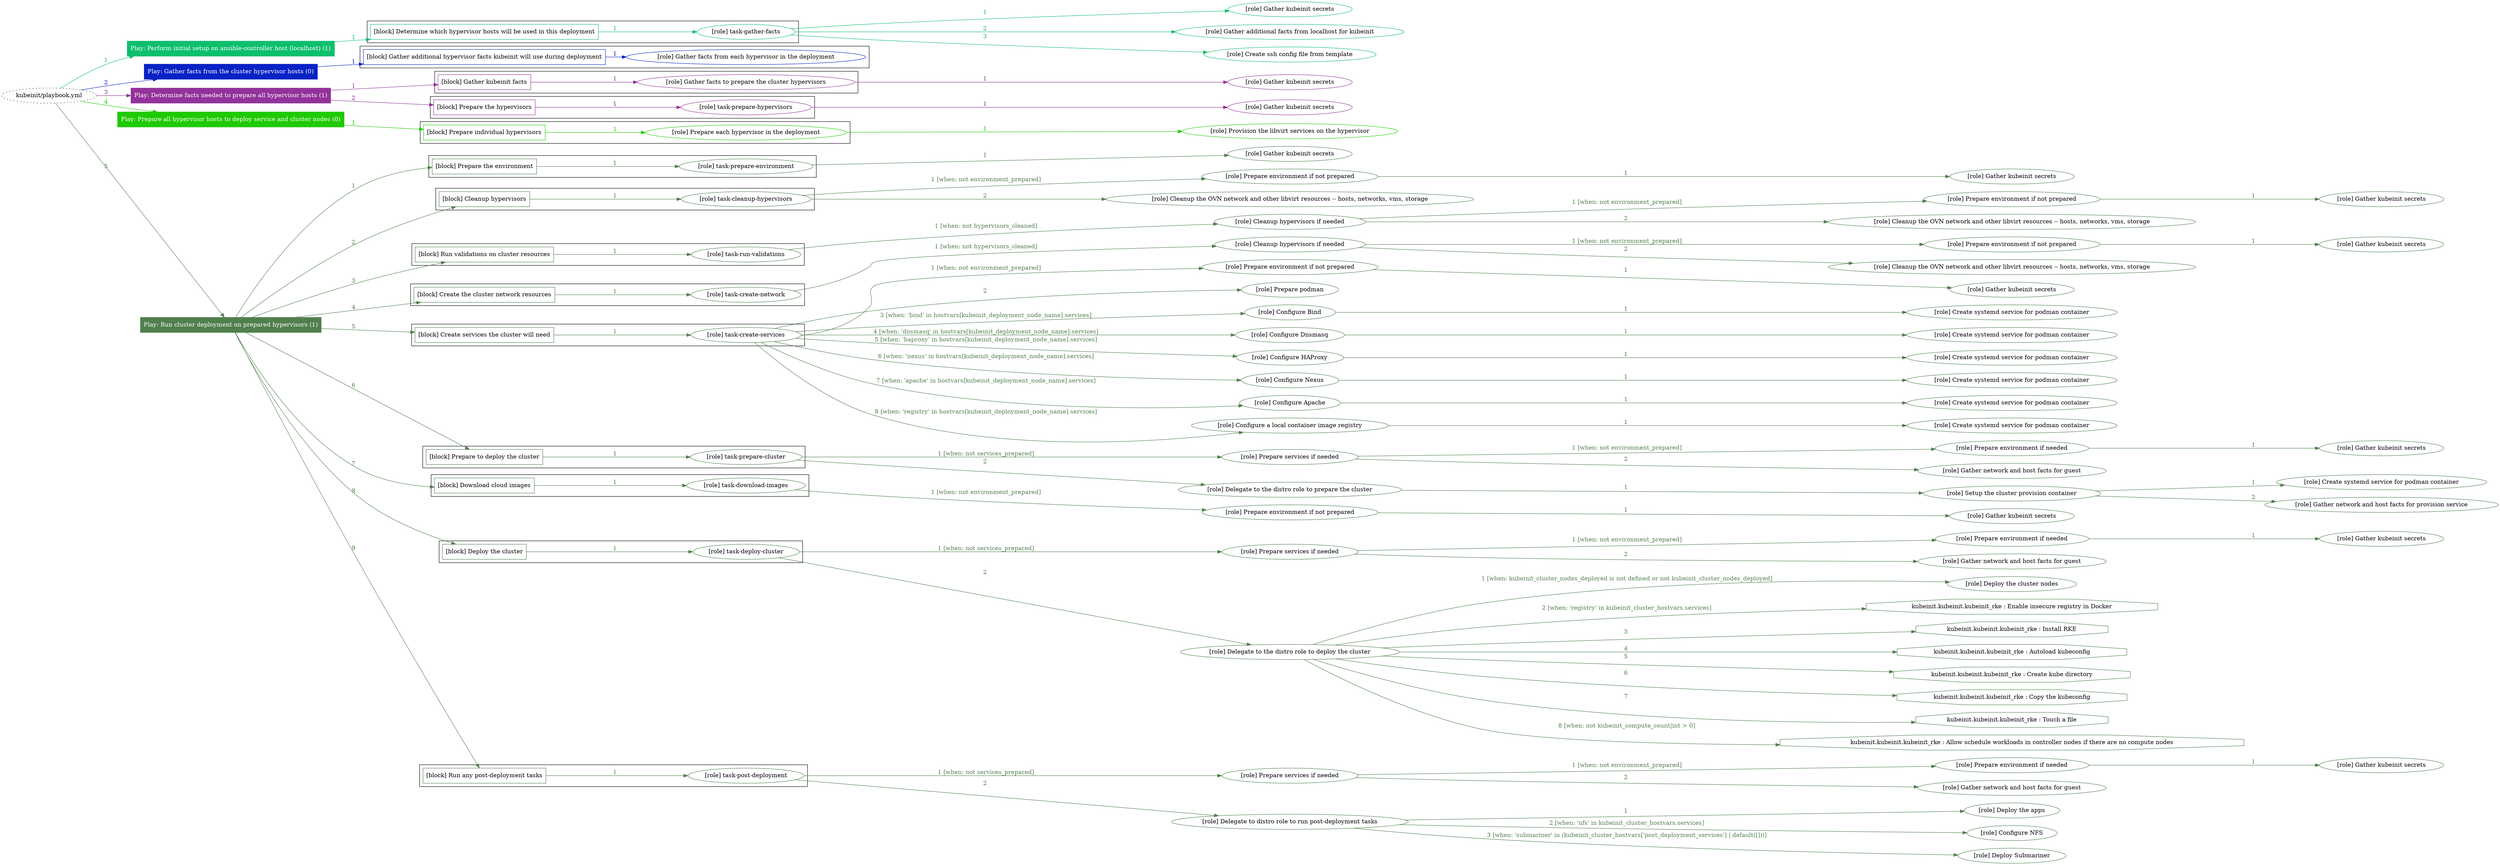 digraph {
	graph [concentrate=true ordering=in rankdir=LR ratio=fill]
	edge [esep=5 sep=10]
	"kubeinit/playbook.yml" [URL="/home/runner/work/kubeinit/kubeinit/kubeinit/playbook.yml" id=playbook_534829f3 style=dotted]
	play_d36ac274 [label="Play: Perform initial setup on ansible-controller host (localhost) (1)" URL="/home/runner/work/kubeinit/kubeinit/kubeinit/playbook.yml" color="#0dbf6c" fontcolor="#ffffff" id=play_d36ac274 shape=box style=filled tooltip=localhost]
	"kubeinit/playbook.yml" -> play_d36ac274 [label="1 " color="#0dbf6c" fontcolor="#0dbf6c" id=edge_fa16ed07 labeltooltip="1 " tooltip="1 "]
	subgraph "Gather kubeinit secrets" {
		role_2096b3a1 [label="[role] Gather kubeinit secrets" URL="/home/runner/.ansible/collections/ansible_collections/kubeinit/kubeinit/roles/kubeinit_prepare/tasks/build_hypervisors_group.yml" color="#0dbf6c" id=role_2096b3a1 tooltip="Gather kubeinit secrets"]
	}
	subgraph "Gather additional facts from localhost for kubeinit" {
		role_68f79070 [label="[role] Gather additional facts from localhost for kubeinit" URL="/home/runner/.ansible/collections/ansible_collections/kubeinit/kubeinit/roles/kubeinit_prepare/tasks/build_hypervisors_group.yml" color="#0dbf6c" id=role_68f79070 tooltip="Gather additional facts from localhost for kubeinit"]
	}
	subgraph "Create ssh config file from template" {
		role_8d2a93db [label="[role] Create ssh config file from template" URL="/home/runner/.ansible/collections/ansible_collections/kubeinit/kubeinit/roles/kubeinit_prepare/tasks/build_hypervisors_group.yml" color="#0dbf6c" id=role_8d2a93db tooltip="Create ssh config file from template"]
	}
	subgraph "task-gather-facts" {
		role_bcc36a5f [label="[role] task-gather-facts" URL="/home/runner/work/kubeinit/kubeinit/kubeinit/playbook.yml" color="#0dbf6c" id=role_bcc36a5f tooltip="task-gather-facts"]
		role_bcc36a5f -> role_2096b3a1 [label="1 " color="#0dbf6c" fontcolor="#0dbf6c" id=edge_47fa83c9 labeltooltip="1 " tooltip="1 "]
		role_bcc36a5f -> role_68f79070 [label="2 " color="#0dbf6c" fontcolor="#0dbf6c" id=edge_10f18ceb labeltooltip="2 " tooltip="2 "]
		role_bcc36a5f -> role_8d2a93db [label="3 " color="#0dbf6c" fontcolor="#0dbf6c" id=edge_bfa0c74d labeltooltip="3 " tooltip="3 "]
	}
	subgraph "Play: Perform initial setup on ansible-controller host (localhost) (1)" {
		play_d36ac274 -> block_0f5e6f19 [label=1 color="#0dbf6c" fontcolor="#0dbf6c" id=edge_cea19a1e labeltooltip=1 tooltip=1]
		subgraph cluster_block_0f5e6f19 {
			block_0f5e6f19 [label="[block] Determine which hypervisor hosts will be used in this deployment" URL="/home/runner/work/kubeinit/kubeinit/kubeinit/playbook.yml" color="#0dbf6c" id=block_0f5e6f19 labeltooltip="Determine which hypervisor hosts will be used in this deployment" shape=box tooltip="Determine which hypervisor hosts will be used in this deployment"]
			block_0f5e6f19 -> role_bcc36a5f [label="1 " color="#0dbf6c" fontcolor="#0dbf6c" id=edge_2598d644 labeltooltip="1 " tooltip="1 "]
		}
	}
	play_f985cacf [label="Play: Gather facts from the cluster hypervisor hosts (0)" URL="/home/runner/work/kubeinit/kubeinit/kubeinit/playbook.yml" color="#0722c5" fontcolor="#ffffff" id=play_f985cacf shape=box style=filled tooltip="Play: Gather facts from the cluster hypervisor hosts (0)"]
	"kubeinit/playbook.yml" -> play_f985cacf [label="2 " color="#0722c5" fontcolor="#0722c5" id=edge_c4701667 labeltooltip="2 " tooltip="2 "]
	subgraph "Gather facts from each hypervisor in the deployment" {
		role_9c35197b [label="[role] Gather facts from each hypervisor in the deployment" URL="/home/runner/work/kubeinit/kubeinit/kubeinit/playbook.yml" color="#0722c5" id=role_9c35197b tooltip="Gather facts from each hypervisor in the deployment"]
	}
	subgraph "Play: Gather facts from the cluster hypervisor hosts (0)" {
		play_f985cacf -> block_d91ae961 [label=1 color="#0722c5" fontcolor="#0722c5" id=edge_f7db43ee labeltooltip=1 tooltip=1]
		subgraph cluster_block_d91ae961 {
			block_d91ae961 [label="[block] Gather additional hypervisor facts kubeinit will use during deployment" URL="/home/runner/work/kubeinit/kubeinit/kubeinit/playbook.yml" color="#0722c5" id=block_d91ae961 labeltooltip="Gather additional hypervisor facts kubeinit will use during deployment" shape=box tooltip="Gather additional hypervisor facts kubeinit will use during deployment"]
			block_d91ae961 -> role_9c35197b [label="1 " color="#0722c5" fontcolor="#0722c5" id=edge_d87defff labeltooltip="1 " tooltip="1 "]
		}
	}
	play_31a50f71 [label="Play: Determine facts needed to prepare all hypervisor hosts (1)" URL="/home/runner/work/kubeinit/kubeinit/kubeinit/playbook.yml" color="#93329a" fontcolor="#ffffff" id=play_31a50f71 shape=box style=filled tooltip=localhost]
	"kubeinit/playbook.yml" -> play_31a50f71 [label="3 " color="#93329a" fontcolor="#93329a" id=edge_928652e3 labeltooltip="3 " tooltip="3 "]
	subgraph "Gather kubeinit secrets" {
		role_9a542c9b [label="[role] Gather kubeinit secrets" URL="/home/runner/.ansible/collections/ansible_collections/kubeinit/kubeinit/roles/kubeinit_prepare/tasks/gather_kubeinit_facts.yml" color="#93329a" id=role_9a542c9b tooltip="Gather kubeinit secrets"]
	}
	subgraph "Gather facts to prepare the cluster hypervisors" {
		role_a3d0c646 [label="[role] Gather facts to prepare the cluster hypervisors" URL="/home/runner/work/kubeinit/kubeinit/kubeinit/playbook.yml" color="#93329a" id=role_a3d0c646 tooltip="Gather facts to prepare the cluster hypervisors"]
		role_a3d0c646 -> role_9a542c9b [label="1 " color="#93329a" fontcolor="#93329a" id=edge_c0b3eb5e labeltooltip="1 " tooltip="1 "]
	}
	subgraph "Gather kubeinit secrets" {
		role_8449ade0 [label="[role] Gather kubeinit secrets" URL="/home/runner/.ansible/collections/ansible_collections/kubeinit/kubeinit/roles/kubeinit_prepare/tasks/gather_kubeinit_facts.yml" color="#93329a" id=role_8449ade0 tooltip="Gather kubeinit secrets"]
	}
	subgraph "task-prepare-hypervisors" {
		role_2cdeb2b5 [label="[role] task-prepare-hypervisors" URL="/home/runner/work/kubeinit/kubeinit/kubeinit/playbook.yml" color="#93329a" id=role_2cdeb2b5 tooltip="task-prepare-hypervisors"]
		role_2cdeb2b5 -> role_8449ade0 [label="1 " color="#93329a" fontcolor="#93329a" id=edge_921b3e92 labeltooltip="1 " tooltip="1 "]
	}
	subgraph "Play: Determine facts needed to prepare all hypervisor hosts (1)" {
		play_31a50f71 -> block_e9dd1170 [label=1 color="#93329a" fontcolor="#93329a" id=edge_1f91d0aa labeltooltip=1 tooltip=1]
		subgraph cluster_block_e9dd1170 {
			block_e9dd1170 [label="[block] Gather kubeinit facts" URL="/home/runner/work/kubeinit/kubeinit/kubeinit/playbook.yml" color="#93329a" id=block_e9dd1170 labeltooltip="Gather kubeinit facts" shape=box tooltip="Gather kubeinit facts"]
			block_e9dd1170 -> role_a3d0c646 [label="1 " color="#93329a" fontcolor="#93329a" id=edge_03e31551 labeltooltip="1 " tooltip="1 "]
		}
		play_31a50f71 -> block_111444a6 [label=2 color="#93329a" fontcolor="#93329a" id=edge_a0b798c1 labeltooltip=2 tooltip=2]
		subgraph cluster_block_111444a6 {
			block_111444a6 [label="[block] Prepare the hypervisors" URL="/home/runner/work/kubeinit/kubeinit/kubeinit/playbook.yml" color="#93329a" id=block_111444a6 labeltooltip="Prepare the hypervisors" shape=box tooltip="Prepare the hypervisors"]
			block_111444a6 -> role_2cdeb2b5 [label="1 " color="#93329a" fontcolor="#93329a" id=edge_6bfab288 labeltooltip="1 " tooltip="1 "]
		}
	}
	play_b441ddf3 [label="Play: Prepare all hypervisor hosts to deploy service and cluster nodes (0)" URL="/home/runner/work/kubeinit/kubeinit/kubeinit/playbook.yml" color="#1eca02" fontcolor="#ffffff" id=play_b441ddf3 shape=box style=filled tooltip="Play: Prepare all hypervisor hosts to deploy service and cluster nodes (0)"]
	"kubeinit/playbook.yml" -> play_b441ddf3 [label="4 " color="#1eca02" fontcolor="#1eca02" id=edge_763994e2 labeltooltip="4 " tooltip="4 "]
	subgraph "Provision the libvirt services on the hypervisor" {
		role_1bc2d309 [label="[role] Provision the libvirt services on the hypervisor" URL="/home/runner/.ansible/collections/ansible_collections/kubeinit/kubeinit/roles/kubeinit_prepare/tasks/prepare_hypervisor.yml" color="#1eca02" id=role_1bc2d309 tooltip="Provision the libvirt services on the hypervisor"]
	}
	subgraph "Prepare each hypervisor in the deployment" {
		role_6a59a870 [label="[role] Prepare each hypervisor in the deployment" URL="/home/runner/work/kubeinit/kubeinit/kubeinit/playbook.yml" color="#1eca02" id=role_6a59a870 tooltip="Prepare each hypervisor in the deployment"]
		role_6a59a870 -> role_1bc2d309 [label="1 " color="#1eca02" fontcolor="#1eca02" id=edge_295a177d labeltooltip="1 " tooltip="1 "]
	}
	subgraph "Play: Prepare all hypervisor hosts to deploy service and cluster nodes (0)" {
		play_b441ddf3 -> block_bdecc3f8 [label=1 color="#1eca02" fontcolor="#1eca02" id=edge_a0ff8b7d labeltooltip=1 tooltip=1]
		subgraph cluster_block_bdecc3f8 {
			block_bdecc3f8 [label="[block] Prepare individual hypervisors" URL="/home/runner/work/kubeinit/kubeinit/kubeinit/playbook.yml" color="#1eca02" id=block_bdecc3f8 labeltooltip="Prepare individual hypervisors" shape=box tooltip="Prepare individual hypervisors"]
			block_bdecc3f8 -> role_6a59a870 [label="1 " color="#1eca02" fontcolor="#1eca02" id=edge_8cc574db labeltooltip="1 " tooltip="1 "]
		}
	}
	play_d108c781 [label="Play: Run cluster deployment on prepared hypervisors (1)" URL="/home/runner/work/kubeinit/kubeinit/kubeinit/playbook.yml" color="#517f4d" fontcolor="#ffffff" id=play_d108c781 shape=box style=filled tooltip=localhost]
	"kubeinit/playbook.yml" -> play_d108c781 [label="5 " color="#517f4d" fontcolor="#517f4d" id=edge_3c8c3e14 labeltooltip="5 " tooltip="5 "]
	subgraph "Gather kubeinit secrets" {
		role_5863d1a1 [label="[role] Gather kubeinit secrets" URL="/home/runner/.ansible/collections/ansible_collections/kubeinit/kubeinit/roles/kubeinit_prepare/tasks/gather_kubeinit_facts.yml" color="#517f4d" id=role_5863d1a1 tooltip="Gather kubeinit secrets"]
	}
	subgraph "task-prepare-environment" {
		role_d643377a [label="[role] task-prepare-environment" URL="/home/runner/work/kubeinit/kubeinit/kubeinit/playbook.yml" color="#517f4d" id=role_d643377a tooltip="task-prepare-environment"]
		role_d643377a -> role_5863d1a1 [label="1 " color="#517f4d" fontcolor="#517f4d" id=edge_77521b56 labeltooltip="1 " tooltip="1 "]
	}
	subgraph "Gather kubeinit secrets" {
		role_9c371a55 [label="[role] Gather kubeinit secrets" URL="/home/runner/.ansible/collections/ansible_collections/kubeinit/kubeinit/roles/kubeinit_prepare/tasks/gather_kubeinit_facts.yml" color="#517f4d" id=role_9c371a55 tooltip="Gather kubeinit secrets"]
	}
	subgraph "Prepare environment if not prepared" {
		role_5224b823 [label="[role] Prepare environment if not prepared" URL="/home/runner/.ansible/collections/ansible_collections/kubeinit/kubeinit/roles/kubeinit_prepare/tasks/cleanup_hypervisors.yml" color="#517f4d" id=role_5224b823 tooltip="Prepare environment if not prepared"]
		role_5224b823 -> role_9c371a55 [label="1 " color="#517f4d" fontcolor="#517f4d" id=edge_21f31296 labeltooltip="1 " tooltip="1 "]
	}
	subgraph "Cleanup the OVN network and other libvirt resources -- hosts, networks, vms, storage" {
		role_ecf95769 [label="[role] Cleanup the OVN network and other libvirt resources -- hosts, networks, vms, storage" URL="/home/runner/.ansible/collections/ansible_collections/kubeinit/kubeinit/roles/kubeinit_prepare/tasks/cleanup_hypervisors.yml" color="#517f4d" id=role_ecf95769 tooltip="Cleanup the OVN network and other libvirt resources -- hosts, networks, vms, storage"]
	}
	subgraph "task-cleanup-hypervisors" {
		role_23894d0d [label="[role] task-cleanup-hypervisors" URL="/home/runner/work/kubeinit/kubeinit/kubeinit/playbook.yml" color="#517f4d" id=role_23894d0d tooltip="task-cleanup-hypervisors"]
		role_23894d0d -> role_5224b823 [label="1 [when: not environment_prepared]" color="#517f4d" fontcolor="#517f4d" id=edge_f1713182 labeltooltip="1 [when: not environment_prepared]" tooltip="1 [when: not environment_prepared]"]
		role_23894d0d -> role_ecf95769 [label="2 " color="#517f4d" fontcolor="#517f4d" id=edge_e0412805 labeltooltip="2 " tooltip="2 "]
	}
	subgraph "Gather kubeinit secrets" {
		role_1393c3bd [label="[role] Gather kubeinit secrets" URL="/home/runner/.ansible/collections/ansible_collections/kubeinit/kubeinit/roles/kubeinit_prepare/tasks/gather_kubeinit_facts.yml" color="#517f4d" id=role_1393c3bd tooltip="Gather kubeinit secrets"]
	}
	subgraph "Prepare environment if not prepared" {
		role_eefb42aa [label="[role] Prepare environment if not prepared" URL="/home/runner/.ansible/collections/ansible_collections/kubeinit/kubeinit/roles/kubeinit_prepare/tasks/cleanup_hypervisors.yml" color="#517f4d" id=role_eefb42aa tooltip="Prepare environment if not prepared"]
		role_eefb42aa -> role_1393c3bd [label="1 " color="#517f4d" fontcolor="#517f4d" id=edge_8df311d9 labeltooltip="1 " tooltip="1 "]
	}
	subgraph "Cleanup the OVN network and other libvirt resources -- hosts, networks, vms, storage" {
		role_a96106b7 [label="[role] Cleanup the OVN network and other libvirt resources -- hosts, networks, vms, storage" URL="/home/runner/.ansible/collections/ansible_collections/kubeinit/kubeinit/roles/kubeinit_prepare/tasks/cleanup_hypervisors.yml" color="#517f4d" id=role_a96106b7 tooltip="Cleanup the OVN network and other libvirt resources -- hosts, networks, vms, storage"]
	}
	subgraph "Cleanup hypervisors if needed" {
		role_12c51da6 [label="[role] Cleanup hypervisors if needed" URL="/home/runner/.ansible/collections/ansible_collections/kubeinit/kubeinit/roles/kubeinit_validations/tasks/main.yml" color="#517f4d" id=role_12c51da6 tooltip="Cleanup hypervisors if needed"]
		role_12c51da6 -> role_eefb42aa [label="1 [when: not environment_prepared]" color="#517f4d" fontcolor="#517f4d" id=edge_1a96284e labeltooltip="1 [when: not environment_prepared]" tooltip="1 [when: not environment_prepared]"]
		role_12c51da6 -> role_a96106b7 [label="2 " color="#517f4d" fontcolor="#517f4d" id=edge_0398f663 labeltooltip="2 " tooltip="2 "]
	}
	subgraph "task-run-validations" {
		role_3b6952d0 [label="[role] task-run-validations" URL="/home/runner/work/kubeinit/kubeinit/kubeinit/playbook.yml" color="#517f4d" id=role_3b6952d0 tooltip="task-run-validations"]
		role_3b6952d0 -> role_12c51da6 [label="1 [when: not hypervisors_cleaned]" color="#517f4d" fontcolor="#517f4d" id=edge_c767174f labeltooltip="1 [when: not hypervisors_cleaned]" tooltip="1 [when: not hypervisors_cleaned]"]
	}
	subgraph "Gather kubeinit secrets" {
		role_ef435933 [label="[role] Gather kubeinit secrets" URL="/home/runner/.ansible/collections/ansible_collections/kubeinit/kubeinit/roles/kubeinit_prepare/tasks/gather_kubeinit_facts.yml" color="#517f4d" id=role_ef435933 tooltip="Gather kubeinit secrets"]
	}
	subgraph "Prepare environment if not prepared" {
		role_55b52a0d [label="[role] Prepare environment if not prepared" URL="/home/runner/.ansible/collections/ansible_collections/kubeinit/kubeinit/roles/kubeinit_prepare/tasks/cleanup_hypervisors.yml" color="#517f4d" id=role_55b52a0d tooltip="Prepare environment if not prepared"]
		role_55b52a0d -> role_ef435933 [label="1 " color="#517f4d" fontcolor="#517f4d" id=edge_35c3ec09 labeltooltip="1 " tooltip="1 "]
	}
	subgraph "Cleanup the OVN network and other libvirt resources -- hosts, networks, vms, storage" {
		role_10c3f44c [label="[role] Cleanup the OVN network and other libvirt resources -- hosts, networks, vms, storage" URL="/home/runner/.ansible/collections/ansible_collections/kubeinit/kubeinit/roles/kubeinit_prepare/tasks/cleanup_hypervisors.yml" color="#517f4d" id=role_10c3f44c tooltip="Cleanup the OVN network and other libvirt resources -- hosts, networks, vms, storage"]
	}
	subgraph "Cleanup hypervisors if needed" {
		role_52e2f016 [label="[role] Cleanup hypervisors if needed" URL="/home/runner/.ansible/collections/ansible_collections/kubeinit/kubeinit/roles/kubeinit_libvirt/tasks/create_network.yml" color="#517f4d" id=role_52e2f016 tooltip="Cleanup hypervisors if needed"]
		role_52e2f016 -> role_55b52a0d [label="1 [when: not environment_prepared]" color="#517f4d" fontcolor="#517f4d" id=edge_3da43dc6 labeltooltip="1 [when: not environment_prepared]" tooltip="1 [when: not environment_prepared]"]
		role_52e2f016 -> role_10c3f44c [label="2 " color="#517f4d" fontcolor="#517f4d" id=edge_751b3647 labeltooltip="2 " tooltip="2 "]
	}
	subgraph "task-create-network" {
		role_918d4967 [label="[role] task-create-network" URL="/home/runner/work/kubeinit/kubeinit/kubeinit/playbook.yml" color="#517f4d" id=role_918d4967 tooltip="task-create-network"]
		role_918d4967 -> role_52e2f016 [label="1 [when: not hypervisors_cleaned]" color="#517f4d" fontcolor="#517f4d" id=edge_f634c2c3 labeltooltip="1 [when: not hypervisors_cleaned]" tooltip="1 [when: not hypervisors_cleaned]"]
	}
	subgraph "Gather kubeinit secrets" {
		role_0665a4d7 [label="[role] Gather kubeinit secrets" URL="/home/runner/.ansible/collections/ansible_collections/kubeinit/kubeinit/roles/kubeinit_prepare/tasks/gather_kubeinit_facts.yml" color="#517f4d" id=role_0665a4d7 tooltip="Gather kubeinit secrets"]
	}
	subgraph "Prepare environment if not prepared" {
		role_3862ce7d [label="[role] Prepare environment if not prepared" URL="/home/runner/.ansible/collections/ansible_collections/kubeinit/kubeinit/roles/kubeinit_services/tasks/main.yml" color="#517f4d" id=role_3862ce7d tooltip="Prepare environment if not prepared"]
		role_3862ce7d -> role_0665a4d7 [label="1 " color="#517f4d" fontcolor="#517f4d" id=edge_a23adc00 labeltooltip="1 " tooltip="1 "]
	}
	subgraph "Prepare podman" {
		role_6143fc1f [label="[role] Prepare podman" URL="/home/runner/.ansible/collections/ansible_collections/kubeinit/kubeinit/roles/kubeinit_services/tasks/00_create_service_pod.yml" color="#517f4d" id=role_6143fc1f tooltip="Prepare podman"]
	}
	subgraph "Create systemd service for podman container" {
		role_04be3cd1 [label="[role] Create systemd service for podman container" URL="/home/runner/.ansible/collections/ansible_collections/kubeinit/kubeinit/roles/kubeinit_bind/tasks/main.yml" color="#517f4d" id=role_04be3cd1 tooltip="Create systemd service for podman container"]
	}
	subgraph "Configure Bind" {
		role_8e5636d0 [label="[role] Configure Bind" URL="/home/runner/.ansible/collections/ansible_collections/kubeinit/kubeinit/roles/kubeinit_services/tasks/start_services_containers.yml" color="#517f4d" id=role_8e5636d0 tooltip="Configure Bind"]
		role_8e5636d0 -> role_04be3cd1 [label="1 " color="#517f4d" fontcolor="#517f4d" id=edge_9bd8ec18 labeltooltip="1 " tooltip="1 "]
	}
	subgraph "Create systemd service for podman container" {
		role_6a805fbd [label="[role] Create systemd service for podman container" URL="/home/runner/.ansible/collections/ansible_collections/kubeinit/kubeinit/roles/kubeinit_dnsmasq/tasks/main.yml" color="#517f4d" id=role_6a805fbd tooltip="Create systemd service for podman container"]
	}
	subgraph "Configure Dnsmasq" {
		role_e7ad86ca [label="[role] Configure Dnsmasq" URL="/home/runner/.ansible/collections/ansible_collections/kubeinit/kubeinit/roles/kubeinit_services/tasks/start_services_containers.yml" color="#517f4d" id=role_e7ad86ca tooltip="Configure Dnsmasq"]
		role_e7ad86ca -> role_6a805fbd [label="1 " color="#517f4d" fontcolor="#517f4d" id=edge_3f6dff89 labeltooltip="1 " tooltip="1 "]
	}
	subgraph "Create systemd service for podman container" {
		role_7104ec0d [label="[role] Create systemd service for podman container" URL="/home/runner/.ansible/collections/ansible_collections/kubeinit/kubeinit/roles/kubeinit_haproxy/tasks/main.yml" color="#517f4d" id=role_7104ec0d tooltip="Create systemd service for podman container"]
	}
	subgraph "Configure HAProxy" {
		role_eded67f8 [label="[role] Configure HAProxy" URL="/home/runner/.ansible/collections/ansible_collections/kubeinit/kubeinit/roles/kubeinit_services/tasks/start_services_containers.yml" color="#517f4d" id=role_eded67f8 tooltip="Configure HAProxy"]
		role_eded67f8 -> role_7104ec0d [label="1 " color="#517f4d" fontcolor="#517f4d" id=edge_2ff79f1c labeltooltip="1 " tooltip="1 "]
	}
	subgraph "Create systemd service for podman container" {
		role_d7a43815 [label="[role] Create systemd service for podman container" URL="/home/runner/.ansible/collections/ansible_collections/kubeinit/kubeinit/roles/kubeinit_nexus/tasks/main.yml" color="#517f4d" id=role_d7a43815 tooltip="Create systemd service for podman container"]
	}
	subgraph "Configure Nexus" {
		role_7d465e35 [label="[role] Configure Nexus" URL="/home/runner/.ansible/collections/ansible_collections/kubeinit/kubeinit/roles/kubeinit_services/tasks/start_services_containers.yml" color="#517f4d" id=role_7d465e35 tooltip="Configure Nexus"]
		role_7d465e35 -> role_d7a43815 [label="1 " color="#517f4d" fontcolor="#517f4d" id=edge_d007cb22 labeltooltip="1 " tooltip="1 "]
	}
	subgraph "Create systemd service for podman container" {
		role_70ade3ab [label="[role] Create systemd service for podman container" URL="/home/runner/.ansible/collections/ansible_collections/kubeinit/kubeinit/roles/kubeinit_apache/tasks/main.yml" color="#517f4d" id=role_70ade3ab tooltip="Create systemd service for podman container"]
	}
	subgraph "Configure Apache" {
		role_8d8b6af2 [label="[role] Configure Apache" URL="/home/runner/.ansible/collections/ansible_collections/kubeinit/kubeinit/roles/kubeinit_services/tasks/start_services_containers.yml" color="#517f4d" id=role_8d8b6af2 tooltip="Configure Apache"]
		role_8d8b6af2 -> role_70ade3ab [label="1 " color="#517f4d" fontcolor="#517f4d" id=edge_596e8636 labeltooltip="1 " tooltip="1 "]
	}
	subgraph "Create systemd service for podman container" {
		role_7e564239 [label="[role] Create systemd service for podman container" URL="/home/runner/.ansible/collections/ansible_collections/kubeinit/kubeinit/roles/kubeinit_registry/tasks/main.yml" color="#517f4d" id=role_7e564239 tooltip="Create systemd service for podman container"]
	}
	subgraph "Configure a local container image registry" {
		role_8c91585a [label="[role] Configure a local container image registry" URL="/home/runner/.ansible/collections/ansible_collections/kubeinit/kubeinit/roles/kubeinit_services/tasks/start_services_containers.yml" color="#517f4d" id=role_8c91585a tooltip="Configure a local container image registry"]
		role_8c91585a -> role_7e564239 [label="1 " color="#517f4d" fontcolor="#517f4d" id=edge_69020603 labeltooltip="1 " tooltip="1 "]
	}
	subgraph "task-create-services" {
		role_5cdb1191 [label="[role] task-create-services" URL="/home/runner/work/kubeinit/kubeinit/kubeinit/playbook.yml" color="#517f4d" id=role_5cdb1191 tooltip="task-create-services"]
		role_5cdb1191 -> role_3862ce7d [label="1 [when: not environment_prepared]" color="#517f4d" fontcolor="#517f4d" id=edge_22ac30f8 labeltooltip="1 [when: not environment_prepared]" tooltip="1 [when: not environment_prepared]"]
		role_5cdb1191 -> role_6143fc1f [label="2 " color="#517f4d" fontcolor="#517f4d" id=edge_ab9f038c labeltooltip="2 " tooltip="2 "]
		role_5cdb1191 -> role_8e5636d0 [label="3 [when: 'bind' in hostvars[kubeinit_deployment_node_name].services]" color="#517f4d" fontcolor="#517f4d" id=edge_436d1317 labeltooltip="3 [when: 'bind' in hostvars[kubeinit_deployment_node_name].services]" tooltip="3 [when: 'bind' in hostvars[kubeinit_deployment_node_name].services]"]
		role_5cdb1191 -> role_e7ad86ca [label="4 [when: 'dnsmasq' in hostvars[kubeinit_deployment_node_name].services]" color="#517f4d" fontcolor="#517f4d" id=edge_8daa12cc labeltooltip="4 [when: 'dnsmasq' in hostvars[kubeinit_deployment_node_name].services]" tooltip="4 [when: 'dnsmasq' in hostvars[kubeinit_deployment_node_name].services]"]
		role_5cdb1191 -> role_eded67f8 [label="5 [when: 'haproxy' in hostvars[kubeinit_deployment_node_name].services]" color="#517f4d" fontcolor="#517f4d" id=edge_66913c46 labeltooltip="5 [when: 'haproxy' in hostvars[kubeinit_deployment_node_name].services]" tooltip="5 [when: 'haproxy' in hostvars[kubeinit_deployment_node_name].services]"]
		role_5cdb1191 -> role_7d465e35 [label="6 [when: 'nexus' in hostvars[kubeinit_deployment_node_name].services]" color="#517f4d" fontcolor="#517f4d" id=edge_81ec0b11 labeltooltip="6 [when: 'nexus' in hostvars[kubeinit_deployment_node_name].services]" tooltip="6 [when: 'nexus' in hostvars[kubeinit_deployment_node_name].services]"]
		role_5cdb1191 -> role_8d8b6af2 [label="7 [when: 'apache' in hostvars[kubeinit_deployment_node_name].services]" color="#517f4d" fontcolor="#517f4d" id=edge_a1aa0d15 labeltooltip="7 [when: 'apache' in hostvars[kubeinit_deployment_node_name].services]" tooltip="7 [when: 'apache' in hostvars[kubeinit_deployment_node_name].services]"]
		role_5cdb1191 -> role_8c91585a [label="8 [when: 'registry' in hostvars[kubeinit_deployment_node_name].services]" color="#517f4d" fontcolor="#517f4d" id=edge_75ad9d1f labeltooltip="8 [when: 'registry' in hostvars[kubeinit_deployment_node_name].services]" tooltip="8 [when: 'registry' in hostvars[kubeinit_deployment_node_name].services]"]
	}
	subgraph "Gather kubeinit secrets" {
		role_656f4dea [label="[role] Gather kubeinit secrets" URL="/home/runner/.ansible/collections/ansible_collections/kubeinit/kubeinit/roles/kubeinit_prepare/tasks/gather_kubeinit_facts.yml" color="#517f4d" id=role_656f4dea tooltip="Gather kubeinit secrets"]
	}
	subgraph "Prepare environment if needed" {
		role_c12a98a6 [label="[role] Prepare environment if needed" URL="/home/runner/.ansible/collections/ansible_collections/kubeinit/kubeinit/roles/kubeinit_services/tasks/prepare_services.yml" color="#517f4d" id=role_c12a98a6 tooltip="Prepare environment if needed"]
		role_c12a98a6 -> role_656f4dea [label="1 " color="#517f4d" fontcolor="#517f4d" id=edge_c88c4be1 labeltooltip="1 " tooltip="1 "]
	}
	subgraph "Gather network and host facts for guest" {
		role_c12b9a20 [label="[role] Gather network and host facts for guest" URL="/home/runner/.ansible/collections/ansible_collections/kubeinit/kubeinit/roles/kubeinit_services/tasks/prepare_services.yml" color="#517f4d" id=role_c12b9a20 tooltip="Gather network and host facts for guest"]
	}
	subgraph "Prepare services if needed" {
		role_ffdd4d86 [label="[role] Prepare services if needed" URL="/home/runner/.ansible/collections/ansible_collections/kubeinit/kubeinit/roles/kubeinit_prepare/tasks/prepare_cluster.yml" color="#517f4d" id=role_ffdd4d86 tooltip="Prepare services if needed"]
		role_ffdd4d86 -> role_c12a98a6 [label="1 [when: not environment_prepared]" color="#517f4d" fontcolor="#517f4d" id=edge_878bdea8 labeltooltip="1 [when: not environment_prepared]" tooltip="1 [when: not environment_prepared]"]
		role_ffdd4d86 -> role_c12b9a20 [label="2 " color="#517f4d" fontcolor="#517f4d" id=edge_b8876aa8 labeltooltip="2 " tooltip="2 "]
	}
	subgraph "Create systemd service for podman container" {
		role_0fe8c5d9 [label="[role] Create systemd service for podman container" URL="/home/runner/.ansible/collections/ansible_collections/kubeinit/kubeinit/roles/kubeinit_services/tasks/create_provision_container.yml" color="#517f4d" id=role_0fe8c5d9 tooltip="Create systemd service for podman container"]
	}
	subgraph "Gather network and host facts for provision service" {
		role_28b59aa3 [label="[role] Gather network and host facts for provision service" URL="/home/runner/.ansible/collections/ansible_collections/kubeinit/kubeinit/roles/kubeinit_services/tasks/create_provision_container.yml" color="#517f4d" id=role_28b59aa3 tooltip="Gather network and host facts for provision service"]
	}
	subgraph "Setup the cluster provision container" {
		role_6bdd137a [label="[role] Setup the cluster provision container" URL="/home/runner/.ansible/collections/ansible_collections/kubeinit/kubeinit/roles/kubeinit_rke/tasks/prepare_cluster.yml" color="#517f4d" id=role_6bdd137a tooltip="Setup the cluster provision container"]
		role_6bdd137a -> role_0fe8c5d9 [label="1 " color="#517f4d" fontcolor="#517f4d" id=edge_bba891cc labeltooltip="1 " tooltip="1 "]
		role_6bdd137a -> role_28b59aa3 [label="2 " color="#517f4d" fontcolor="#517f4d" id=edge_e744770f labeltooltip="2 " tooltip="2 "]
	}
	subgraph "Delegate to the distro role to prepare the cluster" {
		role_00ea6850 [label="[role] Delegate to the distro role to prepare the cluster" URL="/home/runner/.ansible/collections/ansible_collections/kubeinit/kubeinit/roles/kubeinit_prepare/tasks/prepare_cluster.yml" color="#517f4d" id=role_00ea6850 tooltip="Delegate to the distro role to prepare the cluster"]
		role_00ea6850 -> role_6bdd137a [label="1 " color="#517f4d" fontcolor="#517f4d" id=edge_66d99ce5 labeltooltip="1 " tooltip="1 "]
	}
	subgraph "task-prepare-cluster" {
		role_40e49af1 [label="[role] task-prepare-cluster" URL="/home/runner/work/kubeinit/kubeinit/kubeinit/playbook.yml" color="#517f4d" id=role_40e49af1 tooltip="task-prepare-cluster"]
		role_40e49af1 -> role_ffdd4d86 [label="1 [when: not services_prepared]" color="#517f4d" fontcolor="#517f4d" id=edge_5b649424 labeltooltip="1 [when: not services_prepared]" tooltip="1 [when: not services_prepared]"]
		role_40e49af1 -> role_00ea6850 [label="2 " color="#517f4d" fontcolor="#517f4d" id=edge_b844baac labeltooltip="2 " tooltip="2 "]
	}
	subgraph "Gather kubeinit secrets" {
		role_d11801fa [label="[role] Gather kubeinit secrets" URL="/home/runner/.ansible/collections/ansible_collections/kubeinit/kubeinit/roles/kubeinit_prepare/tasks/gather_kubeinit_facts.yml" color="#517f4d" id=role_d11801fa tooltip="Gather kubeinit secrets"]
	}
	subgraph "Prepare environment if not prepared" {
		role_e4be23cd [label="[role] Prepare environment if not prepared" URL="/home/runner/.ansible/collections/ansible_collections/kubeinit/kubeinit/roles/kubeinit_libvirt/tasks/download_cloud_images.yml" color="#517f4d" id=role_e4be23cd tooltip="Prepare environment if not prepared"]
		role_e4be23cd -> role_d11801fa [label="1 " color="#517f4d" fontcolor="#517f4d" id=edge_41f549dc labeltooltip="1 " tooltip="1 "]
	}
	subgraph "task-download-images" {
		role_4909e1e9 [label="[role] task-download-images" URL="/home/runner/work/kubeinit/kubeinit/kubeinit/playbook.yml" color="#517f4d" id=role_4909e1e9 tooltip="task-download-images"]
		role_4909e1e9 -> role_e4be23cd [label="1 [when: not environment_prepared]" color="#517f4d" fontcolor="#517f4d" id=edge_35a29024 labeltooltip="1 [when: not environment_prepared]" tooltip="1 [when: not environment_prepared]"]
	}
	subgraph "Gather kubeinit secrets" {
		role_0d3a6f06 [label="[role] Gather kubeinit secrets" URL="/home/runner/.ansible/collections/ansible_collections/kubeinit/kubeinit/roles/kubeinit_prepare/tasks/gather_kubeinit_facts.yml" color="#517f4d" id=role_0d3a6f06 tooltip="Gather kubeinit secrets"]
	}
	subgraph "Prepare environment if needed" {
		role_eaee768e [label="[role] Prepare environment if needed" URL="/home/runner/.ansible/collections/ansible_collections/kubeinit/kubeinit/roles/kubeinit_services/tasks/prepare_services.yml" color="#517f4d" id=role_eaee768e tooltip="Prepare environment if needed"]
		role_eaee768e -> role_0d3a6f06 [label="1 " color="#517f4d" fontcolor="#517f4d" id=edge_c3a00b39 labeltooltip="1 " tooltip="1 "]
	}
	subgraph "Gather network and host facts for guest" {
		role_8467ebbd [label="[role] Gather network and host facts for guest" URL="/home/runner/.ansible/collections/ansible_collections/kubeinit/kubeinit/roles/kubeinit_services/tasks/prepare_services.yml" color="#517f4d" id=role_8467ebbd tooltip="Gather network and host facts for guest"]
	}
	subgraph "Prepare services if needed" {
		role_ab9505ae [label="[role] Prepare services if needed" URL="/home/runner/.ansible/collections/ansible_collections/kubeinit/kubeinit/roles/kubeinit_prepare/tasks/deploy_cluster.yml" color="#517f4d" id=role_ab9505ae tooltip="Prepare services if needed"]
		role_ab9505ae -> role_eaee768e [label="1 [when: not environment_prepared]" color="#517f4d" fontcolor="#517f4d" id=edge_87897bc7 labeltooltip="1 [when: not environment_prepared]" tooltip="1 [when: not environment_prepared]"]
		role_ab9505ae -> role_8467ebbd [label="2 " color="#517f4d" fontcolor="#517f4d" id=edge_b993084a labeltooltip="2 " tooltip="2 "]
	}
	subgraph "Deploy the cluster nodes" {
		role_d1963e0d [label="[role] Deploy the cluster nodes" URL="/home/runner/.ansible/collections/ansible_collections/kubeinit/kubeinit/roles/kubeinit_rke/tasks/main.yml" color="#517f4d" id=role_d1963e0d tooltip="Deploy the cluster nodes"]
	}
	subgraph "Delegate to the distro role to deploy the cluster" {
		role_22b0d20f [label="[role] Delegate to the distro role to deploy the cluster" URL="/home/runner/.ansible/collections/ansible_collections/kubeinit/kubeinit/roles/kubeinit_prepare/tasks/deploy_cluster.yml" color="#517f4d" id=role_22b0d20f tooltip="Delegate to the distro role to deploy the cluster"]
		role_22b0d20f -> role_d1963e0d [label="1 [when: kubeinit_cluster_nodes_deployed is not defined or not kubeinit_cluster_nodes_deployed]" color="#517f4d" fontcolor="#517f4d" id=edge_f45c0fdc labeltooltip="1 [when: kubeinit_cluster_nodes_deployed is not defined or not kubeinit_cluster_nodes_deployed]" tooltip="1 [when: kubeinit_cluster_nodes_deployed is not defined or not kubeinit_cluster_nodes_deployed]"]
		task_13bc07bd [label="kubeinit.kubeinit.kubeinit_rke : Enable insecure registry in Docker" URL="/home/runner/.ansible/collections/ansible_collections/kubeinit/kubeinit/roles/kubeinit_rke/tasks/main.yml" color="#517f4d" id=task_13bc07bd shape=octagon tooltip="kubeinit.kubeinit.kubeinit_rke : Enable insecure registry in Docker"]
		role_22b0d20f -> task_13bc07bd [label="2 [when: 'registry' in kubeinit_cluster_hostvars.services]" color="#517f4d" fontcolor="#517f4d" id=edge_4fdea107 labeltooltip="2 [when: 'registry' in kubeinit_cluster_hostvars.services]" tooltip="2 [when: 'registry' in kubeinit_cluster_hostvars.services]"]
		task_4ef3308a [label="kubeinit.kubeinit.kubeinit_rke : Install RKE" URL="/home/runner/.ansible/collections/ansible_collections/kubeinit/kubeinit/roles/kubeinit_rke/tasks/main.yml" color="#517f4d" id=task_4ef3308a shape=octagon tooltip="kubeinit.kubeinit.kubeinit_rke : Install RKE"]
		role_22b0d20f -> task_4ef3308a [label="3 " color="#517f4d" fontcolor="#517f4d" id=edge_fcebe240 labeltooltip="3 " tooltip="3 "]
		task_3bc2563d [label="kubeinit.kubeinit.kubeinit_rke : Autoload kubeconfig" URL="/home/runner/.ansible/collections/ansible_collections/kubeinit/kubeinit/roles/kubeinit_rke/tasks/main.yml" color="#517f4d" id=task_3bc2563d shape=octagon tooltip="kubeinit.kubeinit.kubeinit_rke : Autoload kubeconfig"]
		role_22b0d20f -> task_3bc2563d [label="4 " color="#517f4d" fontcolor="#517f4d" id=edge_e8c6a9bd labeltooltip="4 " tooltip="4 "]
		task_26ec2b10 [label="kubeinit.kubeinit.kubeinit_rke : Create kube directory" URL="/home/runner/.ansible/collections/ansible_collections/kubeinit/kubeinit/roles/kubeinit_rke/tasks/main.yml" color="#517f4d" id=task_26ec2b10 shape=octagon tooltip="kubeinit.kubeinit.kubeinit_rke : Create kube directory"]
		role_22b0d20f -> task_26ec2b10 [label="5 " color="#517f4d" fontcolor="#517f4d" id=edge_3d5c6278 labeltooltip="5 " tooltip="5 "]
		task_80cec656 [label="kubeinit.kubeinit.kubeinit_rke : Copy the kubeconfig" URL="/home/runner/.ansible/collections/ansible_collections/kubeinit/kubeinit/roles/kubeinit_rke/tasks/main.yml" color="#517f4d" id=task_80cec656 shape=octagon tooltip="kubeinit.kubeinit.kubeinit_rke : Copy the kubeconfig"]
		role_22b0d20f -> task_80cec656 [label="6 " color="#517f4d" fontcolor="#517f4d" id=edge_c6089a68 labeltooltip="6 " tooltip="6 "]
		task_8ef5334c [label="kubeinit.kubeinit.kubeinit_rke : Touch a file" URL="/home/runner/.ansible/collections/ansible_collections/kubeinit/kubeinit/roles/kubeinit_rke/tasks/main.yml" color="#517f4d" id=task_8ef5334c shape=octagon tooltip="kubeinit.kubeinit.kubeinit_rke : Touch a file"]
		role_22b0d20f -> task_8ef5334c [label="7 " color="#517f4d" fontcolor="#517f4d" id=edge_e53770b0 labeltooltip="7 " tooltip="7 "]
		task_a50574a0 [label="kubeinit.kubeinit.kubeinit_rke : Allow schedule workloads in controller nodes if there are no compute nodes" URL="/home/runner/.ansible/collections/ansible_collections/kubeinit/kubeinit/roles/kubeinit_rke/tasks/main.yml" color="#517f4d" id=task_a50574a0 shape=octagon tooltip="kubeinit.kubeinit.kubeinit_rke : Allow schedule workloads in controller nodes if there are no compute nodes"]
		role_22b0d20f -> task_a50574a0 [label="8 [when: not kubeinit_compute_count|int > 0]" color="#517f4d" fontcolor="#517f4d" id=edge_8b997576 labeltooltip="8 [when: not kubeinit_compute_count|int > 0]" tooltip="8 [when: not kubeinit_compute_count|int > 0]"]
	}
	subgraph "task-deploy-cluster" {
		role_b78c12cb [label="[role] task-deploy-cluster" URL="/home/runner/work/kubeinit/kubeinit/kubeinit/playbook.yml" color="#517f4d" id=role_b78c12cb tooltip="task-deploy-cluster"]
		role_b78c12cb -> role_ab9505ae [label="1 [when: not services_prepared]" color="#517f4d" fontcolor="#517f4d" id=edge_d40b661b labeltooltip="1 [when: not services_prepared]" tooltip="1 [when: not services_prepared]"]
		role_b78c12cb -> role_22b0d20f [label="2 " color="#517f4d" fontcolor="#517f4d" id=edge_f630fc98 labeltooltip="2 " tooltip="2 "]
	}
	subgraph "Gather kubeinit secrets" {
		role_bbaf125f [label="[role] Gather kubeinit secrets" URL="/home/runner/.ansible/collections/ansible_collections/kubeinit/kubeinit/roles/kubeinit_prepare/tasks/gather_kubeinit_facts.yml" color="#517f4d" id=role_bbaf125f tooltip="Gather kubeinit secrets"]
	}
	subgraph "Prepare environment if needed" {
		role_fe9f522a [label="[role] Prepare environment if needed" URL="/home/runner/.ansible/collections/ansible_collections/kubeinit/kubeinit/roles/kubeinit_services/tasks/prepare_services.yml" color="#517f4d" id=role_fe9f522a tooltip="Prepare environment if needed"]
		role_fe9f522a -> role_bbaf125f [label="1 " color="#517f4d" fontcolor="#517f4d" id=edge_13f128b3 labeltooltip="1 " tooltip="1 "]
	}
	subgraph "Gather network and host facts for guest" {
		role_074fa467 [label="[role] Gather network and host facts for guest" URL="/home/runner/.ansible/collections/ansible_collections/kubeinit/kubeinit/roles/kubeinit_services/tasks/prepare_services.yml" color="#517f4d" id=role_074fa467 tooltip="Gather network and host facts for guest"]
	}
	subgraph "Prepare services if needed" {
		role_fd36f3a9 [label="[role] Prepare services if needed" URL="/home/runner/.ansible/collections/ansible_collections/kubeinit/kubeinit/roles/kubeinit_prepare/tasks/post_deployment.yml" color="#517f4d" id=role_fd36f3a9 tooltip="Prepare services if needed"]
		role_fd36f3a9 -> role_fe9f522a [label="1 [when: not environment_prepared]" color="#517f4d" fontcolor="#517f4d" id=edge_33b00191 labeltooltip="1 [when: not environment_prepared]" tooltip="1 [when: not environment_prepared]"]
		role_fd36f3a9 -> role_074fa467 [label="2 " color="#517f4d" fontcolor="#517f4d" id=edge_a0b416dd labeltooltip="2 " tooltip="2 "]
	}
	subgraph "Deploy the apps" {
		role_545a0058 [label="[role] Deploy the apps" URL="/home/runner/.ansible/collections/ansible_collections/kubeinit/kubeinit/roles/kubeinit_rke/tasks/post_deployment_tasks.yml" color="#517f4d" id=role_545a0058 tooltip="Deploy the apps"]
	}
	subgraph "Configure NFS" {
		role_8f488dad [label="[role] Configure NFS" URL="/home/runner/.ansible/collections/ansible_collections/kubeinit/kubeinit/roles/kubeinit_rke/tasks/post_deployment_tasks.yml" color="#517f4d" id=role_8f488dad tooltip="Configure NFS"]
	}
	subgraph "Deploy Submariner" {
		role_6304e96e [label="[role] Deploy Submariner" URL="/home/runner/.ansible/collections/ansible_collections/kubeinit/kubeinit/roles/kubeinit_rke/tasks/post_deployment_tasks.yml" color="#517f4d" id=role_6304e96e tooltip="Deploy Submariner"]
	}
	subgraph "Delegate to distro role to run post-deployment tasks" {
		role_a6ae8365 [label="[role] Delegate to distro role to run post-deployment tasks" URL="/home/runner/.ansible/collections/ansible_collections/kubeinit/kubeinit/roles/kubeinit_prepare/tasks/post_deployment.yml" color="#517f4d" id=role_a6ae8365 tooltip="Delegate to distro role to run post-deployment tasks"]
		role_a6ae8365 -> role_545a0058 [label="1 " color="#517f4d" fontcolor="#517f4d" id=edge_6e1d4457 labeltooltip="1 " tooltip="1 "]
		role_a6ae8365 -> role_8f488dad [label="2 [when: 'nfs' in kubeinit_cluster_hostvars.services]" color="#517f4d" fontcolor="#517f4d" id=edge_e03336ca labeltooltip="2 [when: 'nfs' in kubeinit_cluster_hostvars.services]" tooltip="2 [when: 'nfs' in kubeinit_cluster_hostvars.services]"]
		role_a6ae8365 -> role_6304e96e [label="3 [when: 'submariner' in (kubeinit_cluster_hostvars['post_deployment_services'] | default([]))]" color="#517f4d" fontcolor="#517f4d" id=edge_e4d35fb7 labeltooltip="3 [when: 'submariner' in (kubeinit_cluster_hostvars['post_deployment_services'] | default([]))]" tooltip="3 [when: 'submariner' in (kubeinit_cluster_hostvars['post_deployment_services'] | default([]))]"]
	}
	subgraph "task-post-deployment" {
		role_3a59b865 [label="[role] task-post-deployment" URL="/home/runner/work/kubeinit/kubeinit/kubeinit/playbook.yml" color="#517f4d" id=role_3a59b865 tooltip="task-post-deployment"]
		role_3a59b865 -> role_fd36f3a9 [label="1 [when: not services_prepared]" color="#517f4d" fontcolor="#517f4d" id=edge_e156404b labeltooltip="1 [when: not services_prepared]" tooltip="1 [when: not services_prepared]"]
		role_3a59b865 -> role_a6ae8365 [label="2 " color="#517f4d" fontcolor="#517f4d" id=edge_81bee1a0 labeltooltip="2 " tooltip="2 "]
	}
	subgraph "Play: Run cluster deployment on prepared hypervisors (1)" {
		play_d108c781 -> block_1b5095de [label=1 color="#517f4d" fontcolor="#517f4d" id=edge_eda61211 labeltooltip=1 tooltip=1]
		subgraph cluster_block_1b5095de {
			block_1b5095de [label="[block] Prepare the environment" URL="/home/runner/work/kubeinit/kubeinit/kubeinit/playbook.yml" color="#517f4d" id=block_1b5095de labeltooltip="Prepare the environment" shape=box tooltip="Prepare the environment"]
			block_1b5095de -> role_d643377a [label="1 " color="#517f4d" fontcolor="#517f4d" id=edge_de041359 labeltooltip="1 " tooltip="1 "]
		}
		play_d108c781 -> block_21dbe208 [label=2 color="#517f4d" fontcolor="#517f4d" id=edge_e589c310 labeltooltip=2 tooltip=2]
		subgraph cluster_block_21dbe208 {
			block_21dbe208 [label="[block] Cleanup hypervisors" URL="/home/runner/work/kubeinit/kubeinit/kubeinit/playbook.yml" color="#517f4d" id=block_21dbe208 labeltooltip="Cleanup hypervisors" shape=box tooltip="Cleanup hypervisors"]
			block_21dbe208 -> role_23894d0d [label="1 " color="#517f4d" fontcolor="#517f4d" id=edge_c2bd92fe labeltooltip="1 " tooltip="1 "]
		}
		play_d108c781 -> block_28ec6671 [label=3 color="#517f4d" fontcolor="#517f4d" id=edge_60b777cc labeltooltip=3 tooltip=3]
		subgraph cluster_block_28ec6671 {
			block_28ec6671 [label="[block] Run validations on cluster resources" URL="/home/runner/work/kubeinit/kubeinit/kubeinit/playbook.yml" color="#517f4d" id=block_28ec6671 labeltooltip="Run validations on cluster resources" shape=box tooltip="Run validations on cluster resources"]
			block_28ec6671 -> role_3b6952d0 [label="1 " color="#517f4d" fontcolor="#517f4d" id=edge_5f969c22 labeltooltip="1 " tooltip="1 "]
		}
		play_d108c781 -> block_e973287b [label=4 color="#517f4d" fontcolor="#517f4d" id=edge_cfb1a0f6 labeltooltip=4 tooltip=4]
		subgraph cluster_block_e973287b {
			block_e973287b [label="[block] Create the cluster network resources" URL="/home/runner/work/kubeinit/kubeinit/kubeinit/playbook.yml" color="#517f4d" id=block_e973287b labeltooltip="Create the cluster network resources" shape=box tooltip="Create the cluster network resources"]
			block_e973287b -> role_918d4967 [label="1 " color="#517f4d" fontcolor="#517f4d" id=edge_7f34dc1c labeltooltip="1 " tooltip="1 "]
		}
		play_d108c781 -> block_d49a6477 [label=5 color="#517f4d" fontcolor="#517f4d" id=edge_3fe29a27 labeltooltip=5 tooltip=5]
		subgraph cluster_block_d49a6477 {
			block_d49a6477 [label="[block] Create services the cluster will need" URL="/home/runner/work/kubeinit/kubeinit/kubeinit/playbook.yml" color="#517f4d" id=block_d49a6477 labeltooltip="Create services the cluster will need" shape=box tooltip="Create services the cluster will need"]
			block_d49a6477 -> role_5cdb1191 [label="1 " color="#517f4d" fontcolor="#517f4d" id=edge_ae134796 labeltooltip="1 " tooltip="1 "]
		}
		play_d108c781 -> block_770bf6d5 [label=6 color="#517f4d" fontcolor="#517f4d" id=edge_06efd8c0 labeltooltip=6 tooltip=6]
		subgraph cluster_block_770bf6d5 {
			block_770bf6d5 [label="[block] Prepare to deploy the cluster" URL="/home/runner/work/kubeinit/kubeinit/kubeinit/playbook.yml" color="#517f4d" id=block_770bf6d5 labeltooltip="Prepare to deploy the cluster" shape=box tooltip="Prepare to deploy the cluster"]
			block_770bf6d5 -> role_40e49af1 [label="1 " color="#517f4d" fontcolor="#517f4d" id=edge_aef1c294 labeltooltip="1 " tooltip="1 "]
		}
		play_d108c781 -> block_0b5d9bc9 [label=7 color="#517f4d" fontcolor="#517f4d" id=edge_f42a5f41 labeltooltip=7 tooltip=7]
		subgraph cluster_block_0b5d9bc9 {
			block_0b5d9bc9 [label="[block] Download cloud images" URL="/home/runner/work/kubeinit/kubeinit/kubeinit/playbook.yml" color="#517f4d" id=block_0b5d9bc9 labeltooltip="Download cloud images" shape=box tooltip="Download cloud images"]
			block_0b5d9bc9 -> role_4909e1e9 [label="1 " color="#517f4d" fontcolor="#517f4d" id=edge_f7194146 labeltooltip="1 " tooltip="1 "]
		}
		play_d108c781 -> block_ddad243f [label=8 color="#517f4d" fontcolor="#517f4d" id=edge_ca7c7fa5 labeltooltip=8 tooltip=8]
		subgraph cluster_block_ddad243f {
			block_ddad243f [label="[block] Deploy the cluster" URL="/home/runner/work/kubeinit/kubeinit/kubeinit/playbook.yml" color="#517f4d" id=block_ddad243f labeltooltip="Deploy the cluster" shape=box tooltip="Deploy the cluster"]
			block_ddad243f -> role_b78c12cb [label="1 " color="#517f4d" fontcolor="#517f4d" id=edge_b11d65b7 labeltooltip="1 " tooltip="1 "]
		}
		play_d108c781 -> block_3dd367ec [label=9 color="#517f4d" fontcolor="#517f4d" id=edge_475aa5f6 labeltooltip=9 tooltip=9]
		subgraph cluster_block_3dd367ec {
			block_3dd367ec [label="[block] Run any post-deployment tasks" URL="/home/runner/work/kubeinit/kubeinit/kubeinit/playbook.yml" color="#517f4d" id=block_3dd367ec labeltooltip="Run any post-deployment tasks" shape=box tooltip="Run any post-deployment tasks"]
			block_3dd367ec -> role_3a59b865 [label="1 " color="#517f4d" fontcolor="#517f4d" id=edge_73a66727 labeltooltip="1 " tooltip="1 "]
		}
	}
}
